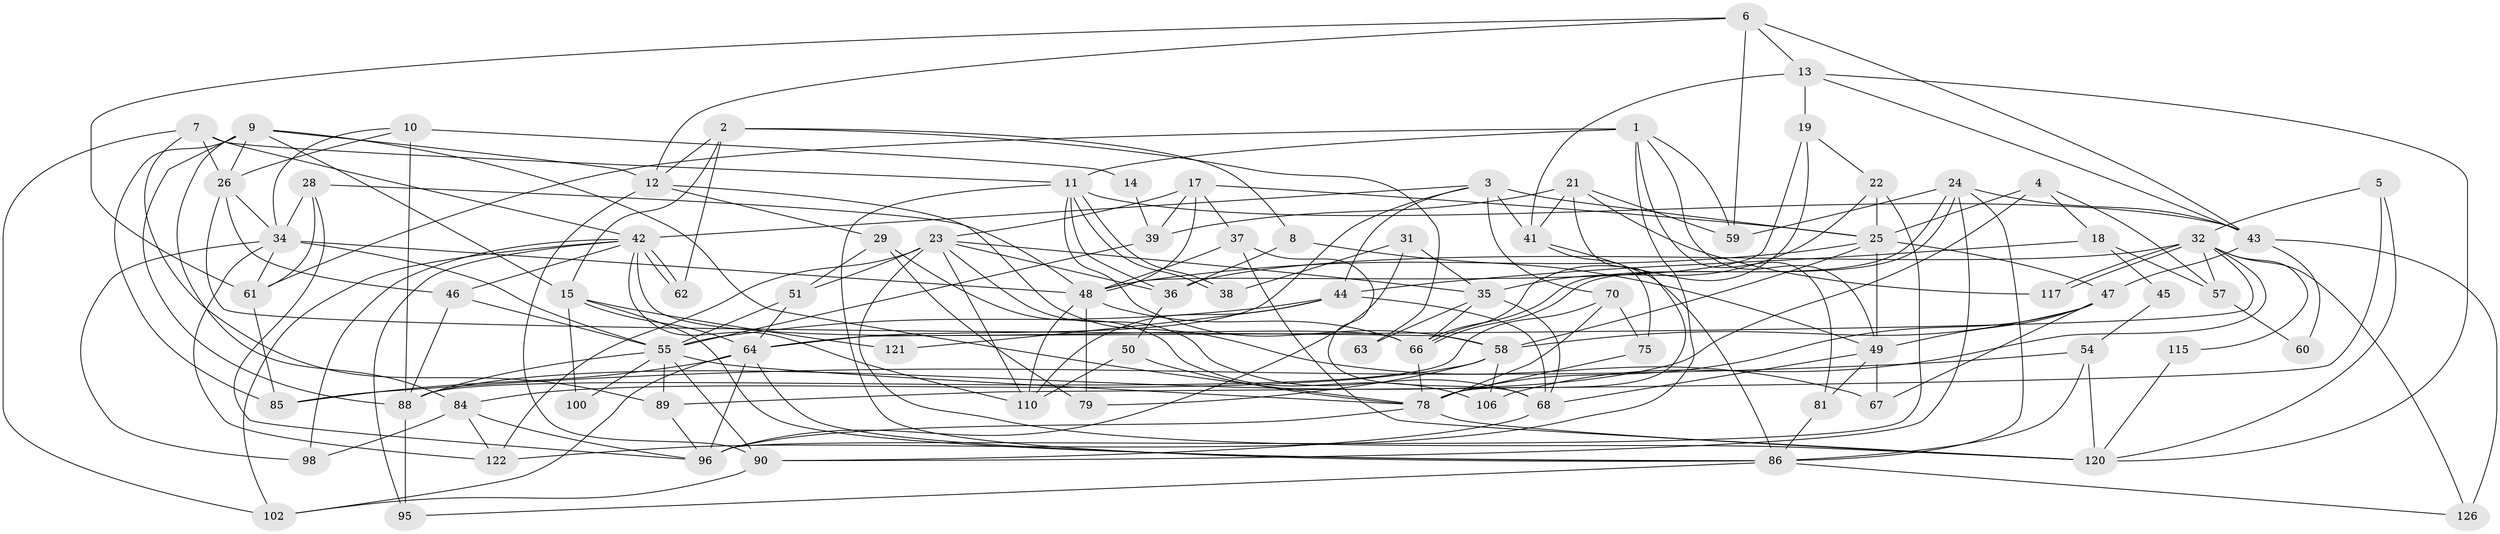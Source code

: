 // Generated by graph-tools (version 1.1) at 2025/24/03/03/25 07:24:01]
// undirected, 82 vertices, 204 edges
graph export_dot {
graph [start="1"]
  node [color=gray90,style=filled];
  1;
  2 [super="+56"];
  3 [super="+73"];
  4 [super="+20"];
  5;
  6 [super="+27"];
  7 [super="+109"];
  8;
  9 [super="+16"];
  10 [super="+40"];
  11 [super="+71"];
  12 [super="+65"];
  13;
  14;
  15 [super="+94"];
  17 [super="+92"];
  18;
  19 [super="+103"];
  21 [super="+76"];
  22;
  23 [super="+127"];
  24 [super="+77"];
  25 [super="+33"];
  26 [super="+30"];
  28;
  29 [super="+53"];
  31;
  32 [super="+111"];
  34 [super="+123"];
  35 [super="+124"];
  36 [super="+119"];
  37 [super="+80"];
  38;
  39;
  41 [super="+105"];
  42 [super="+82"];
  43 [super="+52"];
  44 [super="+93"];
  45;
  46 [super="+69"];
  47 [super="+116"];
  48 [super="+128"];
  49 [super="+104"];
  50 [super="+87"];
  51;
  54 [super="+74"];
  55 [super="+72"];
  57;
  58 [super="+91"];
  59;
  60;
  61 [super="+113"];
  62;
  63;
  64 [super="+83"];
  66 [super="+97"];
  67;
  68;
  70;
  75;
  78 [super="+107"];
  79;
  81;
  84 [super="+114"];
  85;
  86 [super="+112"];
  88 [super="+108"];
  89 [super="+118"];
  90;
  95;
  96 [super="+99"];
  98 [super="+101"];
  100;
  102;
  106;
  110;
  115;
  117;
  120 [super="+125"];
  121;
  122;
  126;
  1 -- 81;
  1 -- 59;
  1 -- 122;
  1 -- 61;
  1 -- 49;
  1 -- 11;
  2 -- 15;
  2 -- 62;
  2 -- 8;
  2 -- 12;
  2 -- 63;
  3 -- 64;
  3 -- 44;
  3 -- 70;
  3 -- 41;
  3 -- 25;
  3 -- 42;
  4 -- 88;
  4 -- 18;
  4 -- 57;
  4 -- 25;
  5 -- 32;
  5 -- 89;
  5 -- 120;
  6 -- 13;
  6 -- 59;
  6 -- 43;
  6 -- 61;
  6 -- 12;
  7 -- 42;
  7 -- 26;
  7 -- 89;
  7 -- 102;
  7 -- 11;
  8 -- 49;
  8 -- 36;
  9 -- 26;
  9 -- 85;
  9 -- 12;
  9 -- 15;
  9 -- 78;
  9 -- 88;
  9 -- 84;
  10 -- 14;
  10 -- 34;
  10 -- 88 [weight=2];
  10 -- 26;
  11 -- 38;
  11 -- 38;
  11 -- 36;
  11 -- 86;
  11 -- 43;
  11 -- 58;
  12 -- 90;
  12 -- 67;
  12 -- 29;
  13 -- 19;
  13 -- 41;
  13 -- 43;
  13 -- 120;
  14 -- 39;
  15 -- 64;
  15 -- 86;
  15 -- 100;
  15 -- 121;
  17 -- 25;
  17 -- 37;
  17 -- 39;
  17 -- 48;
  17 -- 23;
  18 -- 44;
  18 -- 45;
  18 -- 57;
  19 -- 22;
  19 -- 66;
  19 -- 48;
  21 -- 59;
  21 -- 117;
  21 -- 39;
  21 -- 41;
  21 -- 78;
  22 -- 25 [weight=2];
  22 -- 96 [weight=2];
  22 -- 35;
  23 -- 51;
  23 -- 35;
  23 -- 36;
  23 -- 68;
  23 -- 120;
  23 -- 122;
  23 -- 110;
  24 -- 66 [weight=2];
  24 -- 66;
  24 -- 59;
  24 -- 86;
  24 -- 90;
  24 -- 43;
  25 -- 58;
  25 -- 48;
  25 -- 49;
  25 -- 47;
  26 -- 34;
  26 -- 58;
  26 -- 46;
  28 -- 48;
  28 -- 61;
  28 -- 96;
  28 -- 34;
  29 -- 79;
  29 -- 106;
  29 -- 51;
  31 -- 96;
  31 -- 35 [weight=2];
  31 -- 38;
  32 -- 117;
  32 -- 117;
  32 -- 57;
  32 -- 36;
  32 -- 64;
  32 -- 115;
  32 -- 106;
  32 -- 126;
  34 -- 48;
  34 -- 55;
  34 -- 98;
  34 -- 122;
  34 -- 61;
  35 -- 66 [weight=2];
  35 -- 68;
  35 -- 63;
  36 -- 50;
  37 -- 120;
  37 -- 68;
  37 -- 48;
  39 -- 55;
  41 -- 75;
  41 -- 86;
  42 -- 62;
  42 -- 62;
  42 -- 95;
  42 -- 102;
  42 -- 66;
  42 -- 98;
  42 -- 110;
  42 -- 46;
  43 -- 47;
  43 -- 60;
  43 -- 126;
  44 -- 110;
  44 -- 55;
  44 -- 121;
  44 -- 68;
  45 -- 54;
  46 -- 88;
  46 -- 55;
  47 -- 67;
  47 -- 49;
  47 -- 58;
  47 -- 78;
  48 -- 110;
  48 -- 66;
  48 -- 79;
  49 -- 67;
  49 -- 81;
  49 -- 68;
  50 -- 110;
  50 -- 78;
  51 -- 55;
  51 -- 64;
  54 -- 120;
  54 -- 86;
  54 -- 85;
  55 -- 88;
  55 -- 78;
  55 -- 90;
  55 -- 100;
  55 -- 89;
  57 -- 60;
  58 -- 106;
  58 -- 79;
  58 -- 84;
  61 -- 85;
  64 -- 85;
  64 -- 96;
  64 -- 86;
  64 -- 102;
  66 -- 78;
  68 -- 90;
  70 -- 78;
  70 -- 75;
  70 -- 88;
  75 -- 78;
  78 -- 96;
  78 -- 120;
  81 -- 86;
  84 -- 122;
  84 -- 96;
  84 -- 98;
  86 -- 126;
  86 -- 95;
  88 -- 95;
  89 -- 96;
  90 -- 102;
  115 -- 120;
}
